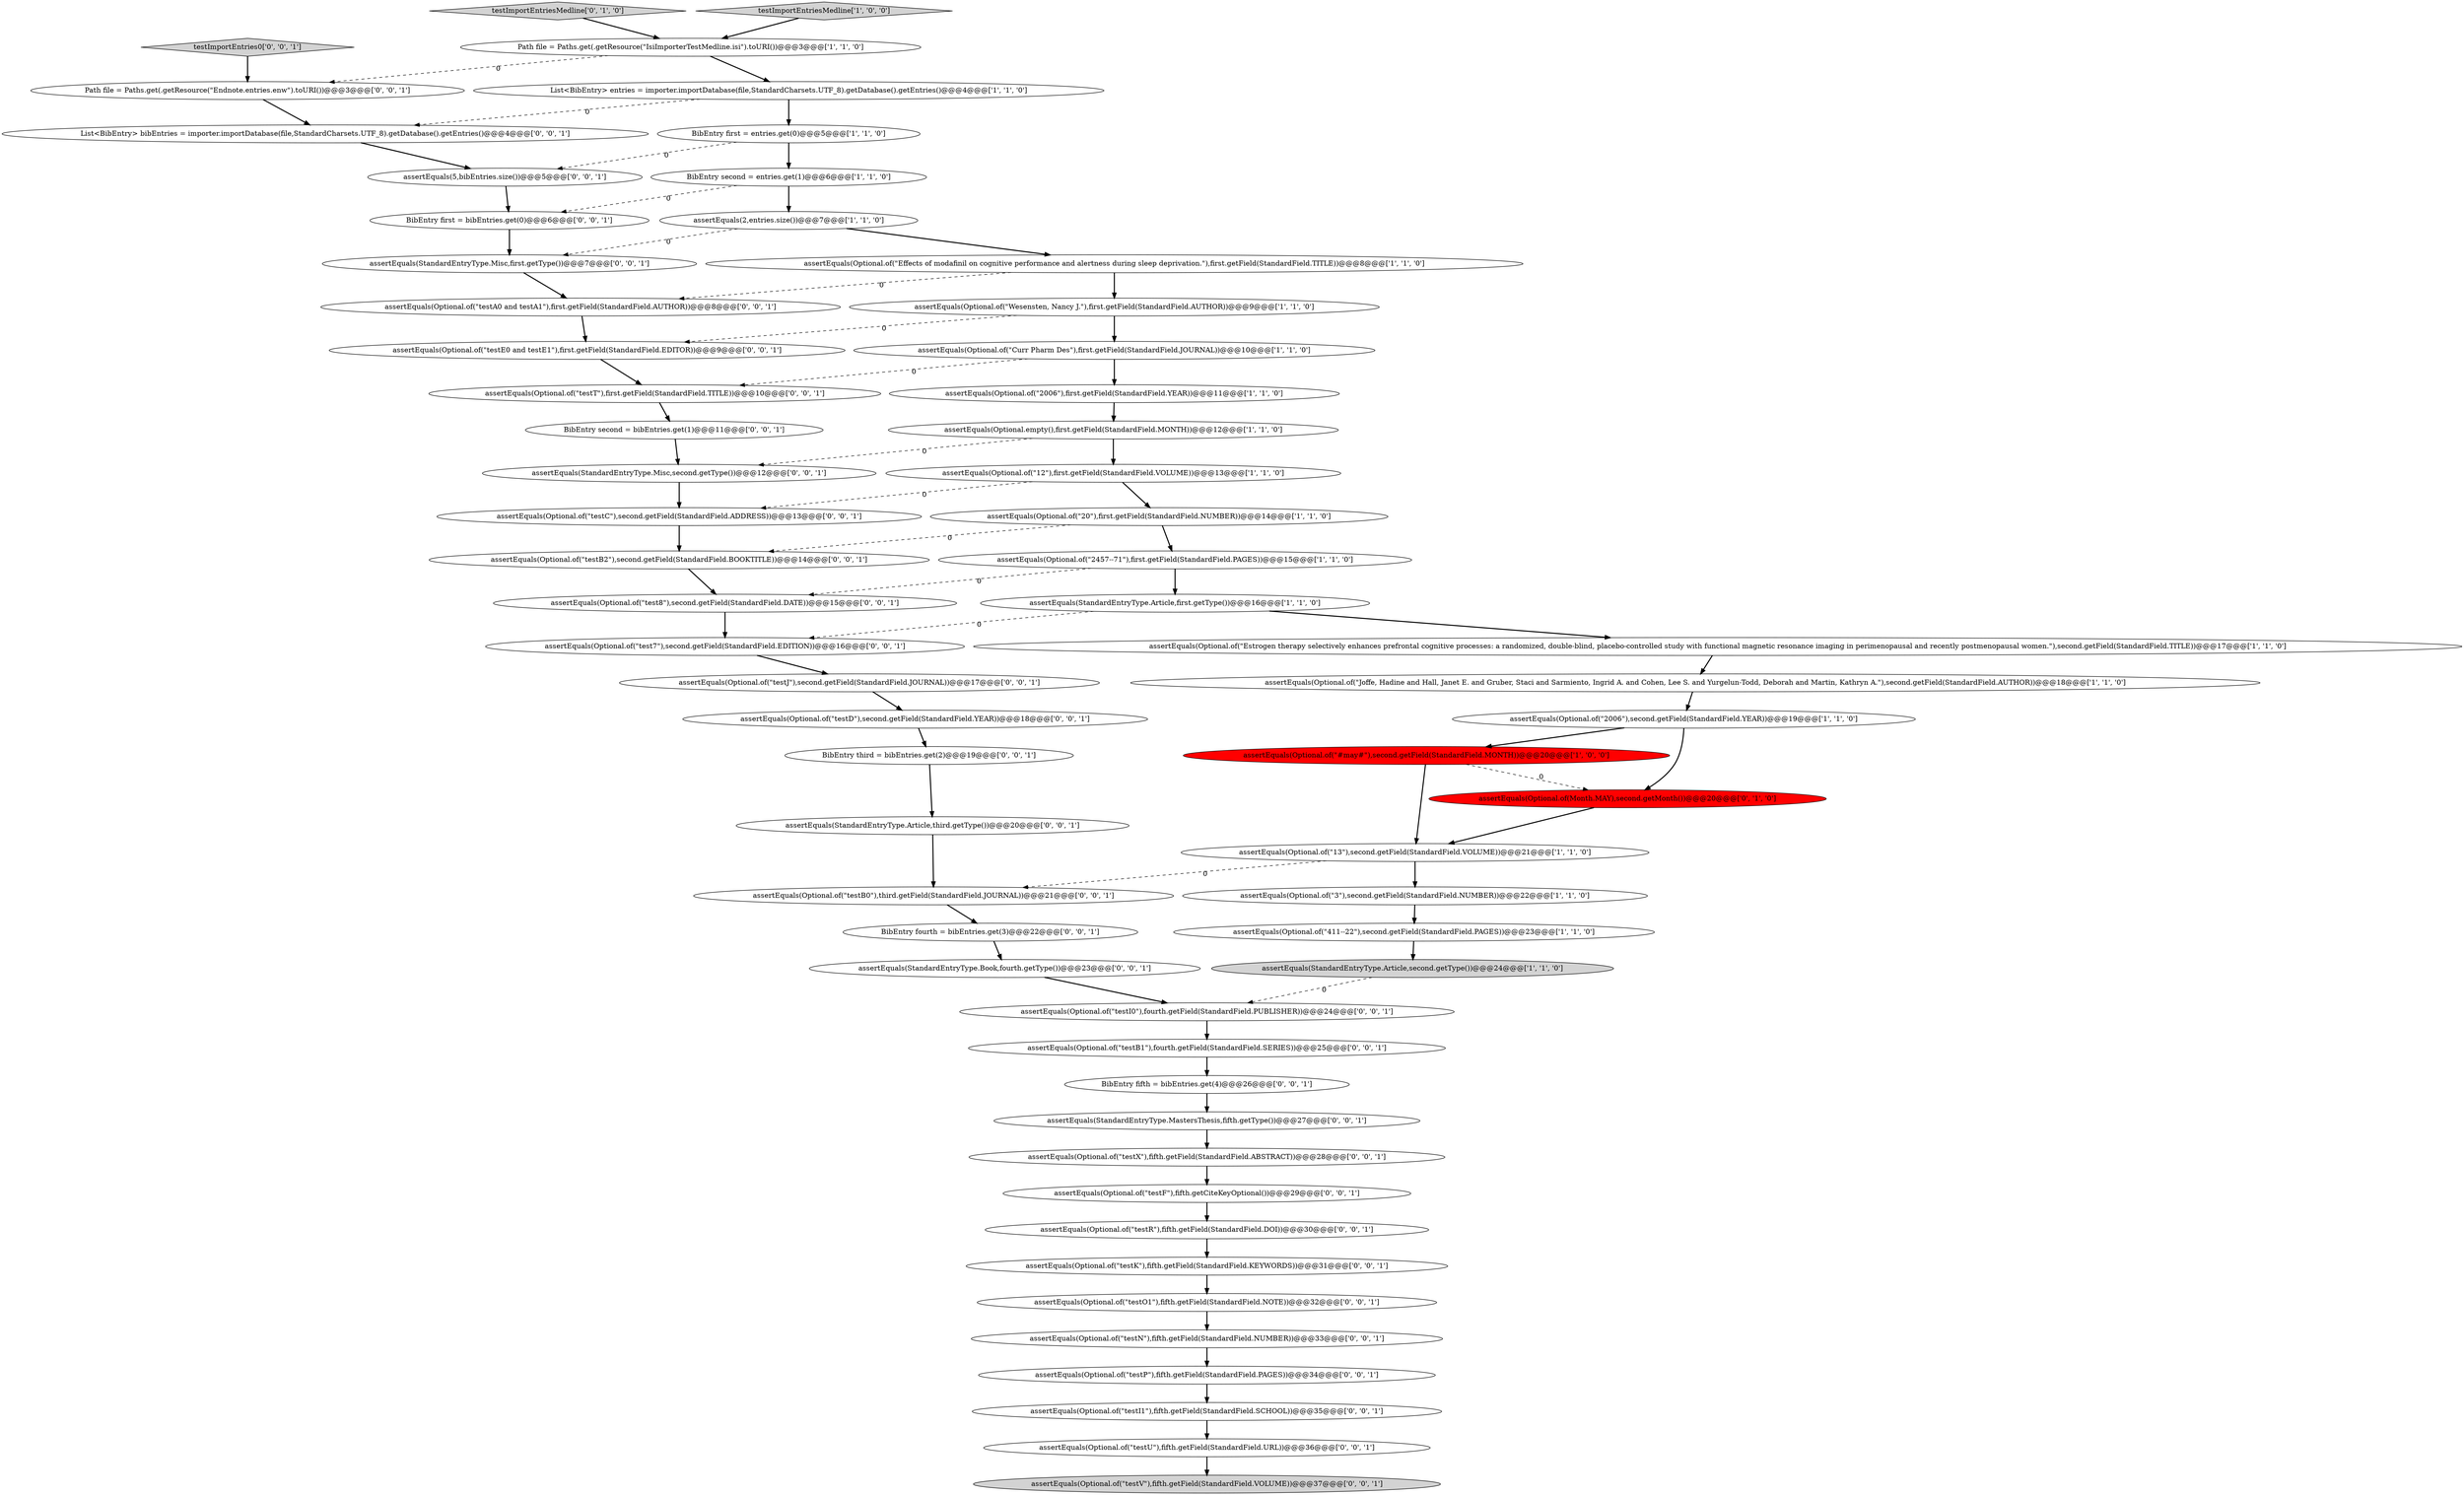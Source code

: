 digraph {
7 [style = filled, label = "assertEquals(Optional.of(\"12\"),first.getField(StandardField.VOLUME))@@@13@@@['1', '1', '0']", fillcolor = white, shape = ellipse image = "AAA0AAABBB1BBB"];
31 [style = filled, label = "testImportEntries0['0', '0', '1']", fillcolor = lightgray, shape = diamond image = "AAA0AAABBB3BBB"];
32 [style = filled, label = "assertEquals(Optional.of(\"test7\"),second.getField(StandardField.EDITION))@@@16@@@['0', '0', '1']", fillcolor = white, shape = ellipse image = "AAA0AAABBB3BBB"];
14 [style = filled, label = "assertEquals(Optional.of(\"Joffe, Hadine and Hall, Janet E. and Gruber, Staci and Sarmiento, Ingrid A. and Cohen, Lee S. and Yurgelun-Todd, Deborah and Martin, Kathryn A.\"),second.getField(StandardField.AUTHOR))@@@18@@@['1', '1', '0']", fillcolor = white, shape = ellipse image = "AAA0AAABBB1BBB"];
33 [style = filled, label = "assertEquals(Optional.of(\"testB2\"),second.getField(StandardField.BOOKTITLE))@@@14@@@['0', '0', '1']", fillcolor = white, shape = ellipse image = "AAA0AAABBB3BBB"];
37 [style = filled, label = "assertEquals(Optional.of(\"testJ\"),second.getField(StandardField.JOURNAL))@@@17@@@['0', '0', '1']", fillcolor = white, shape = ellipse image = "AAA0AAABBB3BBB"];
45 [style = filled, label = "BibEntry third = bibEntries.get(2)@@@19@@@['0', '0', '1']", fillcolor = white, shape = ellipse image = "AAA0AAABBB3BBB"];
34 [style = filled, label = "assertEquals(Optional.of(\"testF\"),fifth.getCiteKeyOptional())@@@29@@@['0', '0', '1']", fillcolor = white, shape = ellipse image = "AAA0AAABBB3BBB"];
1 [style = filled, label = "assertEquals(Optional.of(\"Effects of modafinil on cognitive performance and alertness during sleep deprivation.\"),first.getField(StandardField.TITLE))@@@8@@@['1', '1', '0']", fillcolor = white, shape = ellipse image = "AAA0AAABBB1BBB"];
9 [style = filled, label = "assertEquals(Optional.of(\"2006\"),second.getField(StandardField.YEAR))@@@19@@@['1', '1', '0']", fillcolor = white, shape = ellipse image = "AAA0AAABBB1BBB"];
18 [style = filled, label = "assertEquals(Optional.of(\"Curr Pharm Des\"),first.getField(StandardField.JOURNAL))@@@10@@@['1', '1', '0']", fillcolor = white, shape = ellipse image = "AAA0AAABBB1BBB"];
35 [style = filled, label = "Path file = Paths.get(.getResource(\"Endnote.entries.enw\").toURI())@@@3@@@['0', '0', '1']", fillcolor = white, shape = ellipse image = "AAA0AAABBB3BBB"];
48 [style = filled, label = "assertEquals(5,bibEntries.size())@@@5@@@['0', '0', '1']", fillcolor = white, shape = ellipse image = "AAA0AAABBB3BBB"];
58 [style = filled, label = "assertEquals(Optional.of(\"testC\"),second.getField(StandardField.ADDRESS))@@@13@@@['0', '0', '1']", fillcolor = white, shape = ellipse image = "AAA0AAABBB3BBB"];
28 [style = filled, label = "assertEquals(StandardEntryType.Misc,first.getType())@@@7@@@['0', '0', '1']", fillcolor = white, shape = ellipse image = "AAA0AAABBB3BBB"];
46 [style = filled, label = "assertEquals(Optional.of(\"testX\"),fifth.getField(StandardField.ABSTRACT))@@@28@@@['0', '0', '1']", fillcolor = white, shape = ellipse image = "AAA0AAABBB3BBB"];
51 [style = filled, label = "BibEntry second = bibEntries.get(1)@@@11@@@['0', '0', '1']", fillcolor = white, shape = ellipse image = "AAA0AAABBB3BBB"];
56 [style = filled, label = "assertEquals(StandardEntryType.MastersThesis,fifth.getType())@@@27@@@['0', '0', '1']", fillcolor = white, shape = ellipse image = "AAA0AAABBB3BBB"];
60 [style = filled, label = "assertEquals(Optional.of(\"testK\"),fifth.getField(StandardField.KEYWORDS))@@@31@@@['0', '0', '1']", fillcolor = white, shape = ellipse image = "AAA0AAABBB3BBB"];
12 [style = filled, label = "assertEquals(Optional.empty(),first.getField(StandardField.MONTH))@@@12@@@['1', '1', '0']", fillcolor = white, shape = ellipse image = "AAA0AAABBB1BBB"];
6 [style = filled, label = "assertEquals(Optional.of(\"Wesensten, Nancy J.\"),first.getField(StandardField.AUTHOR))@@@9@@@['1', '1', '0']", fillcolor = white, shape = ellipse image = "AAA0AAABBB1BBB"];
21 [style = filled, label = "assertEquals(Optional.of(\"2457--71\"),first.getField(StandardField.PAGES))@@@15@@@['1', '1', '0']", fillcolor = white, shape = ellipse image = "AAA0AAABBB1BBB"];
26 [style = filled, label = "BibEntry fifth = bibEntries.get(4)@@@26@@@['0', '0', '1']", fillcolor = white, shape = ellipse image = "AAA0AAABBB3BBB"];
43 [style = filled, label = "assertEquals(Optional.of(\"testB0\"),third.getField(StandardField.JOURNAL))@@@21@@@['0', '0', '1']", fillcolor = white, shape = ellipse image = "AAA0AAABBB3BBB"];
8 [style = filled, label = "assertEquals(Optional.of(\"20\"),first.getField(StandardField.NUMBER))@@@14@@@['1', '1', '0']", fillcolor = white, shape = ellipse image = "AAA0AAABBB1BBB"];
50 [style = filled, label = "assertEquals(Optional.of(\"testU\"),fifth.getField(StandardField.URL))@@@36@@@['0', '0', '1']", fillcolor = white, shape = ellipse image = "AAA0AAABBB3BBB"];
10 [style = filled, label = "assertEquals(Optional.of(\"3\"),second.getField(StandardField.NUMBER))@@@22@@@['1', '1', '0']", fillcolor = white, shape = ellipse image = "AAA0AAABBB1BBB"];
17 [style = filled, label = "assertEquals(2,entries.size())@@@7@@@['1', '1', '0']", fillcolor = white, shape = ellipse image = "AAA0AAABBB1BBB"];
4 [style = filled, label = "BibEntry first = entries.get(0)@@@5@@@['1', '1', '0']", fillcolor = white, shape = ellipse image = "AAA0AAABBB1BBB"];
36 [style = filled, label = "assertEquals(Optional.of(\"testT\"),first.getField(StandardField.TITLE))@@@10@@@['0', '0', '1']", fillcolor = white, shape = ellipse image = "AAA0AAABBB3BBB"];
57 [style = filled, label = "assertEquals(Optional.of(\"testI1\"),fifth.getField(StandardField.SCHOOL))@@@35@@@['0', '0', '1']", fillcolor = white, shape = ellipse image = "AAA0AAABBB3BBB"];
22 [style = filled, label = "assertEquals(Optional.of(\"411--22\"),second.getField(StandardField.PAGES))@@@23@@@['1', '1', '0']", fillcolor = white, shape = ellipse image = "AAA0AAABBB1BBB"];
42 [style = filled, label = "assertEquals(StandardEntryType.Misc,second.getType())@@@12@@@['0', '0', '1']", fillcolor = white, shape = ellipse image = "AAA0AAABBB3BBB"];
49 [style = filled, label = "assertEquals(Optional.of(\"testO1\"),fifth.getField(StandardField.NOTE))@@@32@@@['0', '0', '1']", fillcolor = white, shape = ellipse image = "AAA0AAABBB3BBB"];
2 [style = filled, label = "BibEntry second = entries.get(1)@@@6@@@['1', '1', '0']", fillcolor = white, shape = ellipse image = "AAA0AAABBB1BBB"];
3 [style = filled, label = "Path file = Paths.get(.getResource(\"IsiImporterTestMedline.isi\").toURI())@@@3@@@['1', '1', '0']", fillcolor = white, shape = ellipse image = "AAA0AAABBB1BBB"];
16 [style = filled, label = "assertEquals(Optional.of(\"#may#\"),second.getField(StandardField.MONTH))@@@20@@@['1', '0', '0']", fillcolor = red, shape = ellipse image = "AAA1AAABBB1BBB"];
19 [style = filled, label = "assertEquals(Optional.of(\"Estrogen therapy selectively enhances prefrontal cognitive processes: a randomized, double-blind, placebo-controlled study with functional magnetic resonance imaging in perimenopausal and recently postmenopausal women.\"),second.getField(StandardField.TITLE))@@@17@@@['1', '1', '0']", fillcolor = white, shape = ellipse image = "AAA0AAABBB1BBB"];
44 [style = filled, label = "assertEquals(Optional.of(\"testV\"),fifth.getField(StandardField.VOLUME))@@@37@@@['0', '0', '1']", fillcolor = lightgray, shape = ellipse image = "AAA0AAABBB3BBB"];
54 [style = filled, label = "BibEntry first = bibEntries.get(0)@@@6@@@['0', '0', '1']", fillcolor = white, shape = ellipse image = "AAA0AAABBB3BBB"];
20 [style = filled, label = "assertEquals(Optional.of(\"2006\"),first.getField(StandardField.YEAR))@@@11@@@['1', '1', '0']", fillcolor = white, shape = ellipse image = "AAA0AAABBB1BBB"];
41 [style = filled, label = "assertEquals(Optional.of(\"testE0 and testE1\"),first.getField(StandardField.EDITOR))@@@9@@@['0', '0', '1']", fillcolor = white, shape = ellipse image = "AAA0AAABBB3BBB"];
27 [style = filled, label = "List<BibEntry> bibEntries = importer.importDatabase(file,StandardCharsets.UTF_8).getDatabase().getEntries()@@@4@@@['0', '0', '1']", fillcolor = white, shape = ellipse image = "AAA0AAABBB3BBB"];
55 [style = filled, label = "BibEntry fourth = bibEntries.get(3)@@@22@@@['0', '0', '1']", fillcolor = white, shape = ellipse image = "AAA0AAABBB3BBB"];
13 [style = filled, label = "assertEquals(StandardEntryType.Article,first.getType())@@@16@@@['1', '1', '0']", fillcolor = white, shape = ellipse image = "AAA0AAABBB1BBB"];
30 [style = filled, label = "assertEquals(Optional.of(\"test8\"),second.getField(StandardField.DATE))@@@15@@@['0', '0', '1']", fillcolor = white, shape = ellipse image = "AAA0AAABBB3BBB"];
53 [style = filled, label = "assertEquals(Optional.of(\"testN\"),fifth.getField(StandardField.NUMBER))@@@33@@@['0', '0', '1']", fillcolor = white, shape = ellipse image = "AAA0AAABBB3BBB"];
59 [style = filled, label = "assertEquals(Optional.of(\"testD\"),second.getField(StandardField.YEAR))@@@18@@@['0', '0', '1']", fillcolor = white, shape = ellipse image = "AAA0AAABBB3BBB"];
40 [style = filled, label = "assertEquals(Optional.of(\"testR\"),fifth.getField(StandardField.DOI))@@@30@@@['0', '0', '1']", fillcolor = white, shape = ellipse image = "AAA0AAABBB3BBB"];
29 [style = filled, label = "assertEquals(Optional.of(\"testA0 and testA1\"),first.getField(StandardField.AUTHOR))@@@8@@@['0', '0', '1']", fillcolor = white, shape = ellipse image = "AAA0AAABBB3BBB"];
38 [style = filled, label = "assertEquals(Optional.of(\"testB1\"),fourth.getField(StandardField.SERIES))@@@25@@@['0', '0', '1']", fillcolor = white, shape = ellipse image = "AAA0AAABBB3BBB"];
24 [style = filled, label = "testImportEntriesMedline['0', '1', '0']", fillcolor = lightgray, shape = diamond image = "AAA0AAABBB2BBB"];
0 [style = filled, label = "assertEquals(StandardEntryType.Article,second.getType())@@@24@@@['1', '1', '0']", fillcolor = lightgray, shape = ellipse image = "AAA0AAABBB1BBB"];
5 [style = filled, label = "List<BibEntry> entries = importer.importDatabase(file,StandardCharsets.UTF_8).getDatabase().getEntries()@@@4@@@['1', '1', '0']", fillcolor = white, shape = ellipse image = "AAA0AAABBB1BBB"];
11 [style = filled, label = "testImportEntriesMedline['1', '0', '0']", fillcolor = lightgray, shape = diamond image = "AAA0AAABBB1BBB"];
25 [style = filled, label = "assertEquals(Optional.of(\"testI0\"),fourth.getField(StandardField.PUBLISHER))@@@24@@@['0', '0', '1']", fillcolor = white, shape = ellipse image = "AAA0AAABBB3BBB"];
52 [style = filled, label = "assertEquals(StandardEntryType.Book,fourth.getType())@@@23@@@['0', '0', '1']", fillcolor = white, shape = ellipse image = "AAA0AAABBB3BBB"];
39 [style = filled, label = "assertEquals(StandardEntryType.Article,third.getType())@@@20@@@['0', '0', '1']", fillcolor = white, shape = ellipse image = "AAA0AAABBB3BBB"];
47 [style = filled, label = "assertEquals(Optional.of(\"testP\"),fifth.getField(StandardField.PAGES))@@@34@@@['0', '0', '1']", fillcolor = white, shape = ellipse image = "AAA0AAABBB3BBB"];
15 [style = filled, label = "assertEquals(Optional.of(\"13\"),second.getField(StandardField.VOLUME))@@@21@@@['1', '1', '0']", fillcolor = white, shape = ellipse image = "AAA0AAABBB1BBB"];
23 [style = filled, label = "assertEquals(Optional.of(Month.MAY),second.getMonth())@@@20@@@['0', '1', '0']", fillcolor = red, shape = ellipse image = "AAA1AAABBB2BBB"];
2->17 [style = bold, label=""];
10->22 [style = bold, label=""];
28->29 [style = bold, label=""];
16->15 [style = bold, label=""];
15->10 [style = bold, label=""];
35->27 [style = bold, label=""];
36->51 [style = bold, label=""];
3->35 [style = dashed, label="0"];
32->37 [style = bold, label=""];
46->34 [style = bold, label=""];
17->1 [style = bold, label=""];
43->55 [style = bold, label=""];
34->40 [style = bold, label=""];
57->50 [style = bold, label=""];
8->33 [style = dashed, label="0"];
6->18 [style = bold, label=""];
59->45 [style = bold, label=""];
29->41 [style = bold, label=""];
50->44 [style = bold, label=""];
7->58 [style = dashed, label="0"];
23->15 [style = bold, label=""];
39->43 [style = bold, label=""];
1->29 [style = dashed, label="0"];
15->43 [style = dashed, label="0"];
56->46 [style = bold, label=""];
53->47 [style = bold, label=""];
30->32 [style = bold, label=""];
16->23 [style = dashed, label="0"];
4->2 [style = bold, label=""];
7->8 [style = bold, label=""];
26->56 [style = bold, label=""];
12->7 [style = bold, label=""];
9->16 [style = bold, label=""];
13->32 [style = dashed, label="0"];
21->30 [style = dashed, label="0"];
48->54 [style = bold, label=""];
60->49 [style = bold, label=""];
9->23 [style = bold, label=""];
58->33 [style = bold, label=""];
49->53 [style = bold, label=""];
47->57 [style = bold, label=""];
18->20 [style = bold, label=""];
17->28 [style = dashed, label="0"];
3->5 [style = bold, label=""];
13->19 [style = bold, label=""];
1->6 [style = bold, label=""];
41->36 [style = bold, label=""];
42->58 [style = bold, label=""];
19->14 [style = bold, label=""];
22->0 [style = bold, label=""];
52->25 [style = bold, label=""];
31->35 [style = bold, label=""];
5->27 [style = dashed, label="0"];
11->3 [style = bold, label=""];
12->42 [style = dashed, label="0"];
0->25 [style = dashed, label="0"];
18->36 [style = dashed, label="0"];
37->59 [style = bold, label=""];
6->41 [style = dashed, label="0"];
5->4 [style = bold, label=""];
20->12 [style = bold, label=""];
27->48 [style = bold, label=""];
33->30 [style = bold, label=""];
8->21 [style = bold, label=""];
2->54 [style = dashed, label="0"];
14->9 [style = bold, label=""];
38->26 [style = bold, label=""];
51->42 [style = bold, label=""];
55->52 [style = bold, label=""];
40->60 [style = bold, label=""];
4->48 [style = dashed, label="0"];
54->28 [style = bold, label=""];
24->3 [style = bold, label=""];
45->39 [style = bold, label=""];
21->13 [style = bold, label=""];
25->38 [style = bold, label=""];
}
